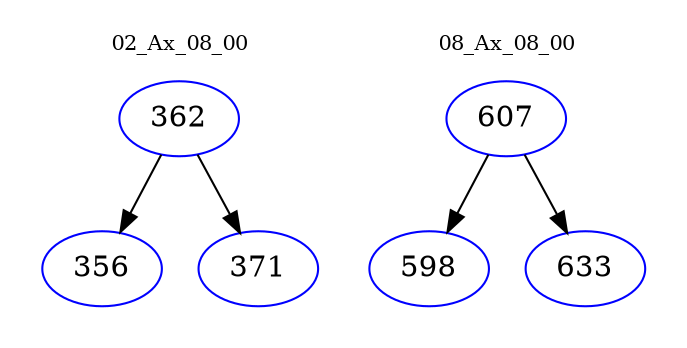 digraph{
subgraph cluster_0 {
color = white
label = "02_Ax_08_00";
fontsize=10;
T0_362 [label="362", color="blue"]
T0_362 -> T0_356 [color="black"]
T0_356 [label="356", color="blue"]
T0_362 -> T0_371 [color="black"]
T0_371 [label="371", color="blue"]
}
subgraph cluster_1 {
color = white
label = "08_Ax_08_00";
fontsize=10;
T1_607 [label="607", color="blue"]
T1_607 -> T1_598 [color="black"]
T1_598 [label="598", color="blue"]
T1_607 -> T1_633 [color="black"]
T1_633 [label="633", color="blue"]
}
}
